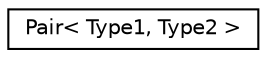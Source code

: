 digraph "Graphical Class Hierarchy"
{
  edge [fontname="Helvetica",fontsize="10",labelfontname="Helvetica",labelfontsize="10"];
  node [fontname="Helvetica",fontsize="10",shape=record];
  rankdir="LR";
  Node0 [label="Pair\< Type1, Type2 \>",height=0.2,width=0.4,color="black", fillcolor="white", style="filled",URL="$structPair.html"];
}
